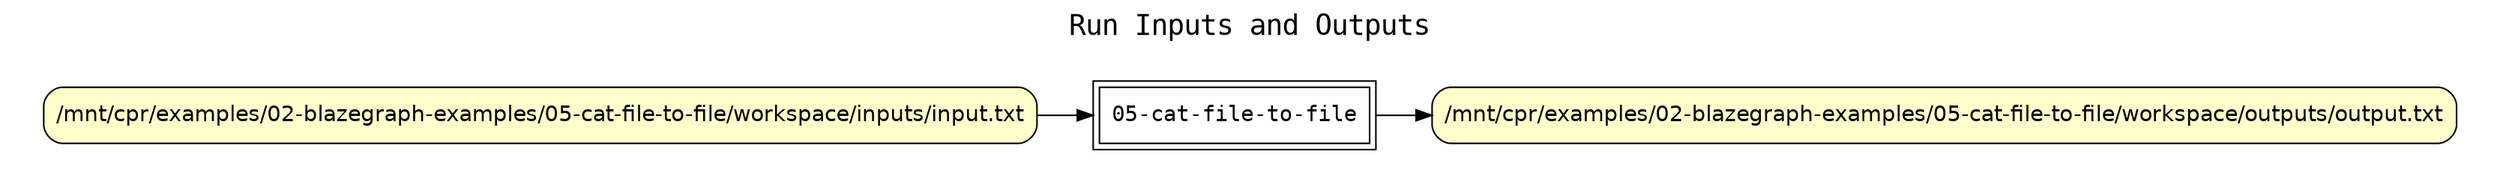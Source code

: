 

digraph cpr_run {
rankdir=LR
fontname=Courier; fontsize=18; labelloc=t
label="Run Inputs and Outputs"

node[shape=box style="filled" fillcolor="#FFFFFF" peripheries=2 fontname=Courier]
"run" [label="05-cat-file-to-file"]

subgraph cluster_input_files { label=""; color=white; penwidth=0
subgraph cluster_input_files_inner { label=""; color=white
node[shape=box style="rounded,filled" fillcolor="#FFFFCC" peripheries=1 fontname=Helvetica]

"/mnt/cpr/examples/02-blazegraph-examples/05-cat-file-to-file/workspace/inputs/input.txt" [label="/mnt/cpr/examples/02-blazegraph-examples/05-cat-file-to-file/workspace/inputs/input.txt"]

}}


"/mnt/cpr/examples/02-blazegraph-examples/05-cat-file-to-file/workspace/inputs/input.txt" -> "run"


subgraph cluster_output_files { label=""; color=white; penwidth=0
subgraph cluster_output_files_inner { label=""; color=white
node[shape=box style="rounded,filled" fillcolor="#FFFFCC" peripheries=1 fontname=Helvetica]

"/mnt/cpr/examples/02-blazegraph-examples/05-cat-file-to-file/workspace/outputs/output.txt" [label="/mnt/cpr/examples/02-blazegraph-examples/05-cat-file-to-file/workspace/outputs/output.txt"]

}}


"run" -> "/mnt/cpr/examples/02-blazegraph-examples/05-cat-file-to-file/workspace/outputs/output.txt"


}

